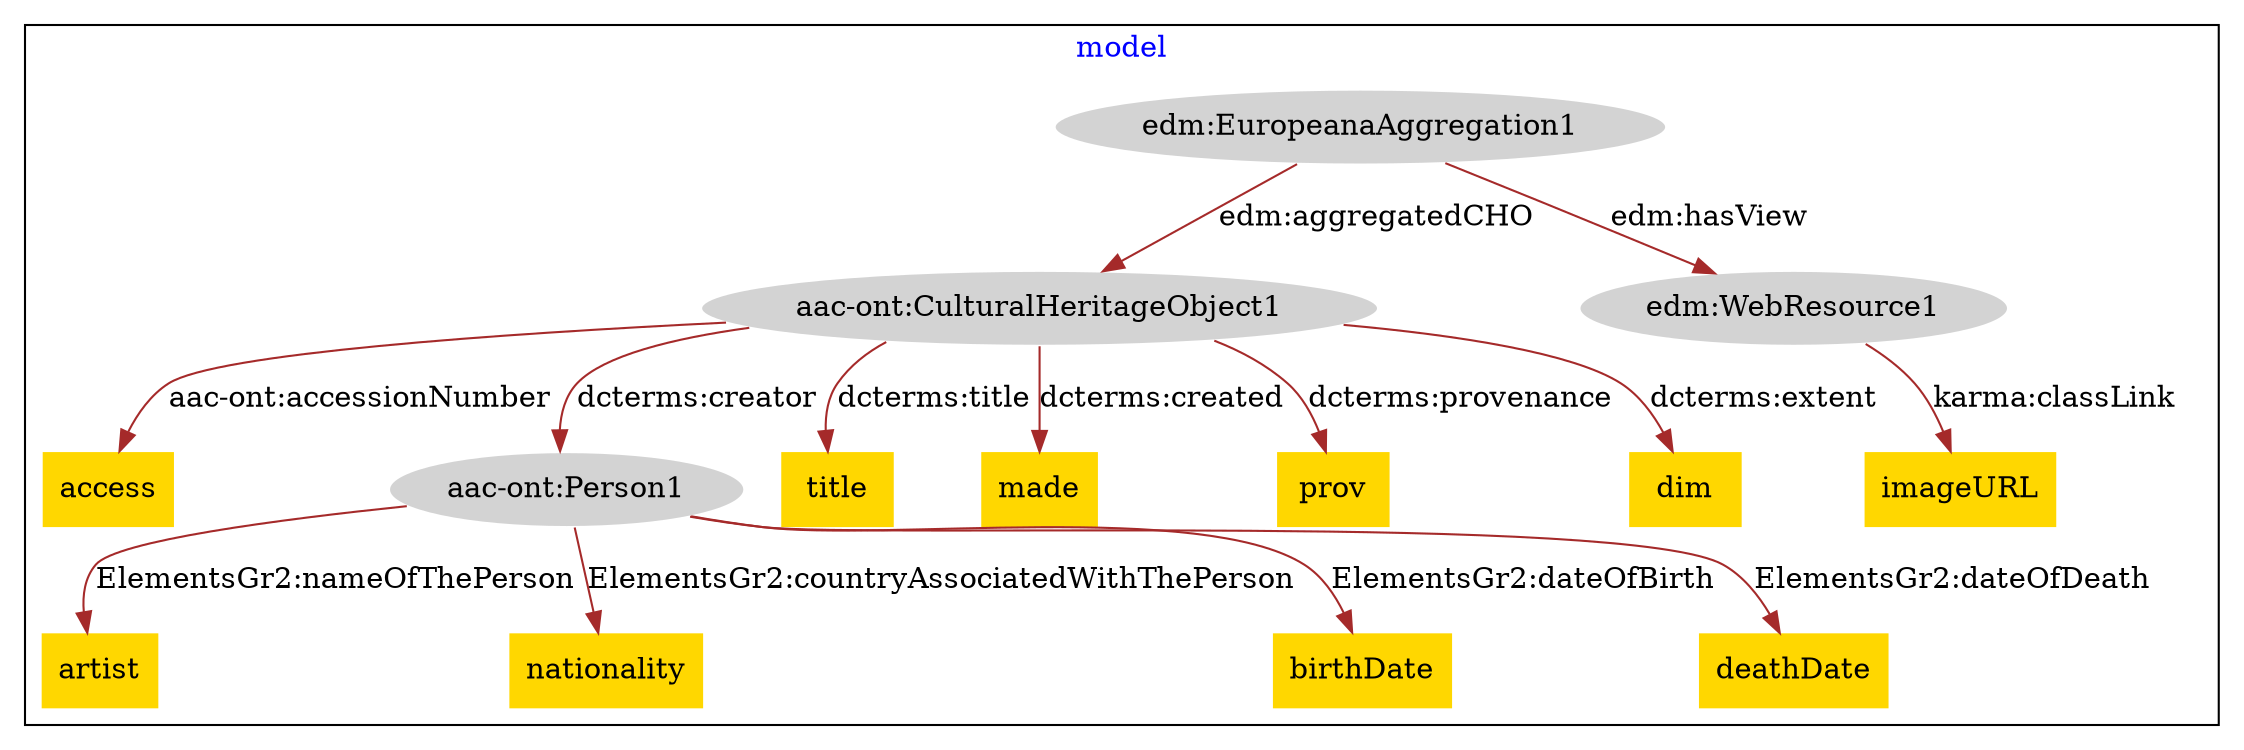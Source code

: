 digraph n0 {
fontcolor="blue"
remincross="true"
subgraph cluster {
label="model"
"aac-ont:CulturalHeritageObject1"[style="filled",color="white",fillcolor="lightgray",label="aac-ont:CulturalHeritageObject1"];
"access"[shape="plaintext",style="filled",fillcolor="gold",label="access"];
"aac-ont:Person1"[style="filled",color="white",fillcolor="lightgray",label="aac-ont:Person1"];
"artist"[shape="plaintext",style="filled",fillcolor="gold",label="artist"];
"nationality"[shape="plaintext",style="filled",fillcolor="gold",label="nationality"];
"birthDate"[shape="plaintext",style="filled",fillcolor="gold",label="birthDate"];
"deathDate"[shape="plaintext",style="filled",fillcolor="gold",label="deathDate"];
"title"[shape="plaintext",style="filled",fillcolor="gold",label="title"];
"made"[shape="plaintext",style="filled",fillcolor="gold",label="made"];
"prov"[shape="plaintext",style="filled",fillcolor="gold",label="prov"];
"dim"[shape="plaintext",style="filled",fillcolor="gold",label="dim"];
"edm:WebResource1"[style="filled",color="white",fillcolor="lightgray",label="edm:WebResource1"];
"imageURL"[shape="plaintext",style="filled",fillcolor="gold",label="imageURL"];
"edm:EuropeanaAggregation1"[style="filled",color="white",fillcolor="lightgray",label="edm:EuropeanaAggregation1"];
}
"aac-ont:CulturalHeritageObject1" -> "access"[color="brown",fontcolor="black",label="aac-ont:accessionNumber"];
"aac-ont:Person1" -> "artist"[color="brown",fontcolor="black",label="ElementsGr2:nameOfThePerson"];
"aac-ont:Person1" -> "nationality"[color="brown",fontcolor="black",label="ElementsGr2:countryAssociatedWithThePerson"];
"aac-ont:Person1" -> "birthDate"[color="brown",fontcolor="black",label="ElementsGr2:dateOfBirth"];
"aac-ont:Person1" -> "deathDate"[color="brown",fontcolor="black",label="ElementsGr2:dateOfDeath"];
"aac-ont:CulturalHeritageObject1" -> "title"[color="brown",fontcolor="black",label="dcterms:title"];
"aac-ont:CulturalHeritageObject1" -> "made"[color="brown",fontcolor="black",label="dcterms:created"];
"aac-ont:CulturalHeritageObject1" -> "prov"[color="brown",fontcolor="black",label="dcterms:provenance"];
"aac-ont:CulturalHeritageObject1" -> "dim"[color="brown",fontcolor="black",label="dcterms:extent"];
"edm:WebResource1" -> "imageURL"[color="brown",fontcolor="black",label="karma:classLink"];
"edm:EuropeanaAggregation1" -> "aac-ont:CulturalHeritageObject1"[color="brown",fontcolor="black",label="edm:aggregatedCHO"];
"edm:EuropeanaAggregation1" -> "edm:WebResource1"[color="brown",fontcolor="black",label="edm:hasView"];
"aac-ont:CulturalHeritageObject1" -> "aac-ont:Person1"[color="brown",fontcolor="black",label="dcterms:creator"];
}
